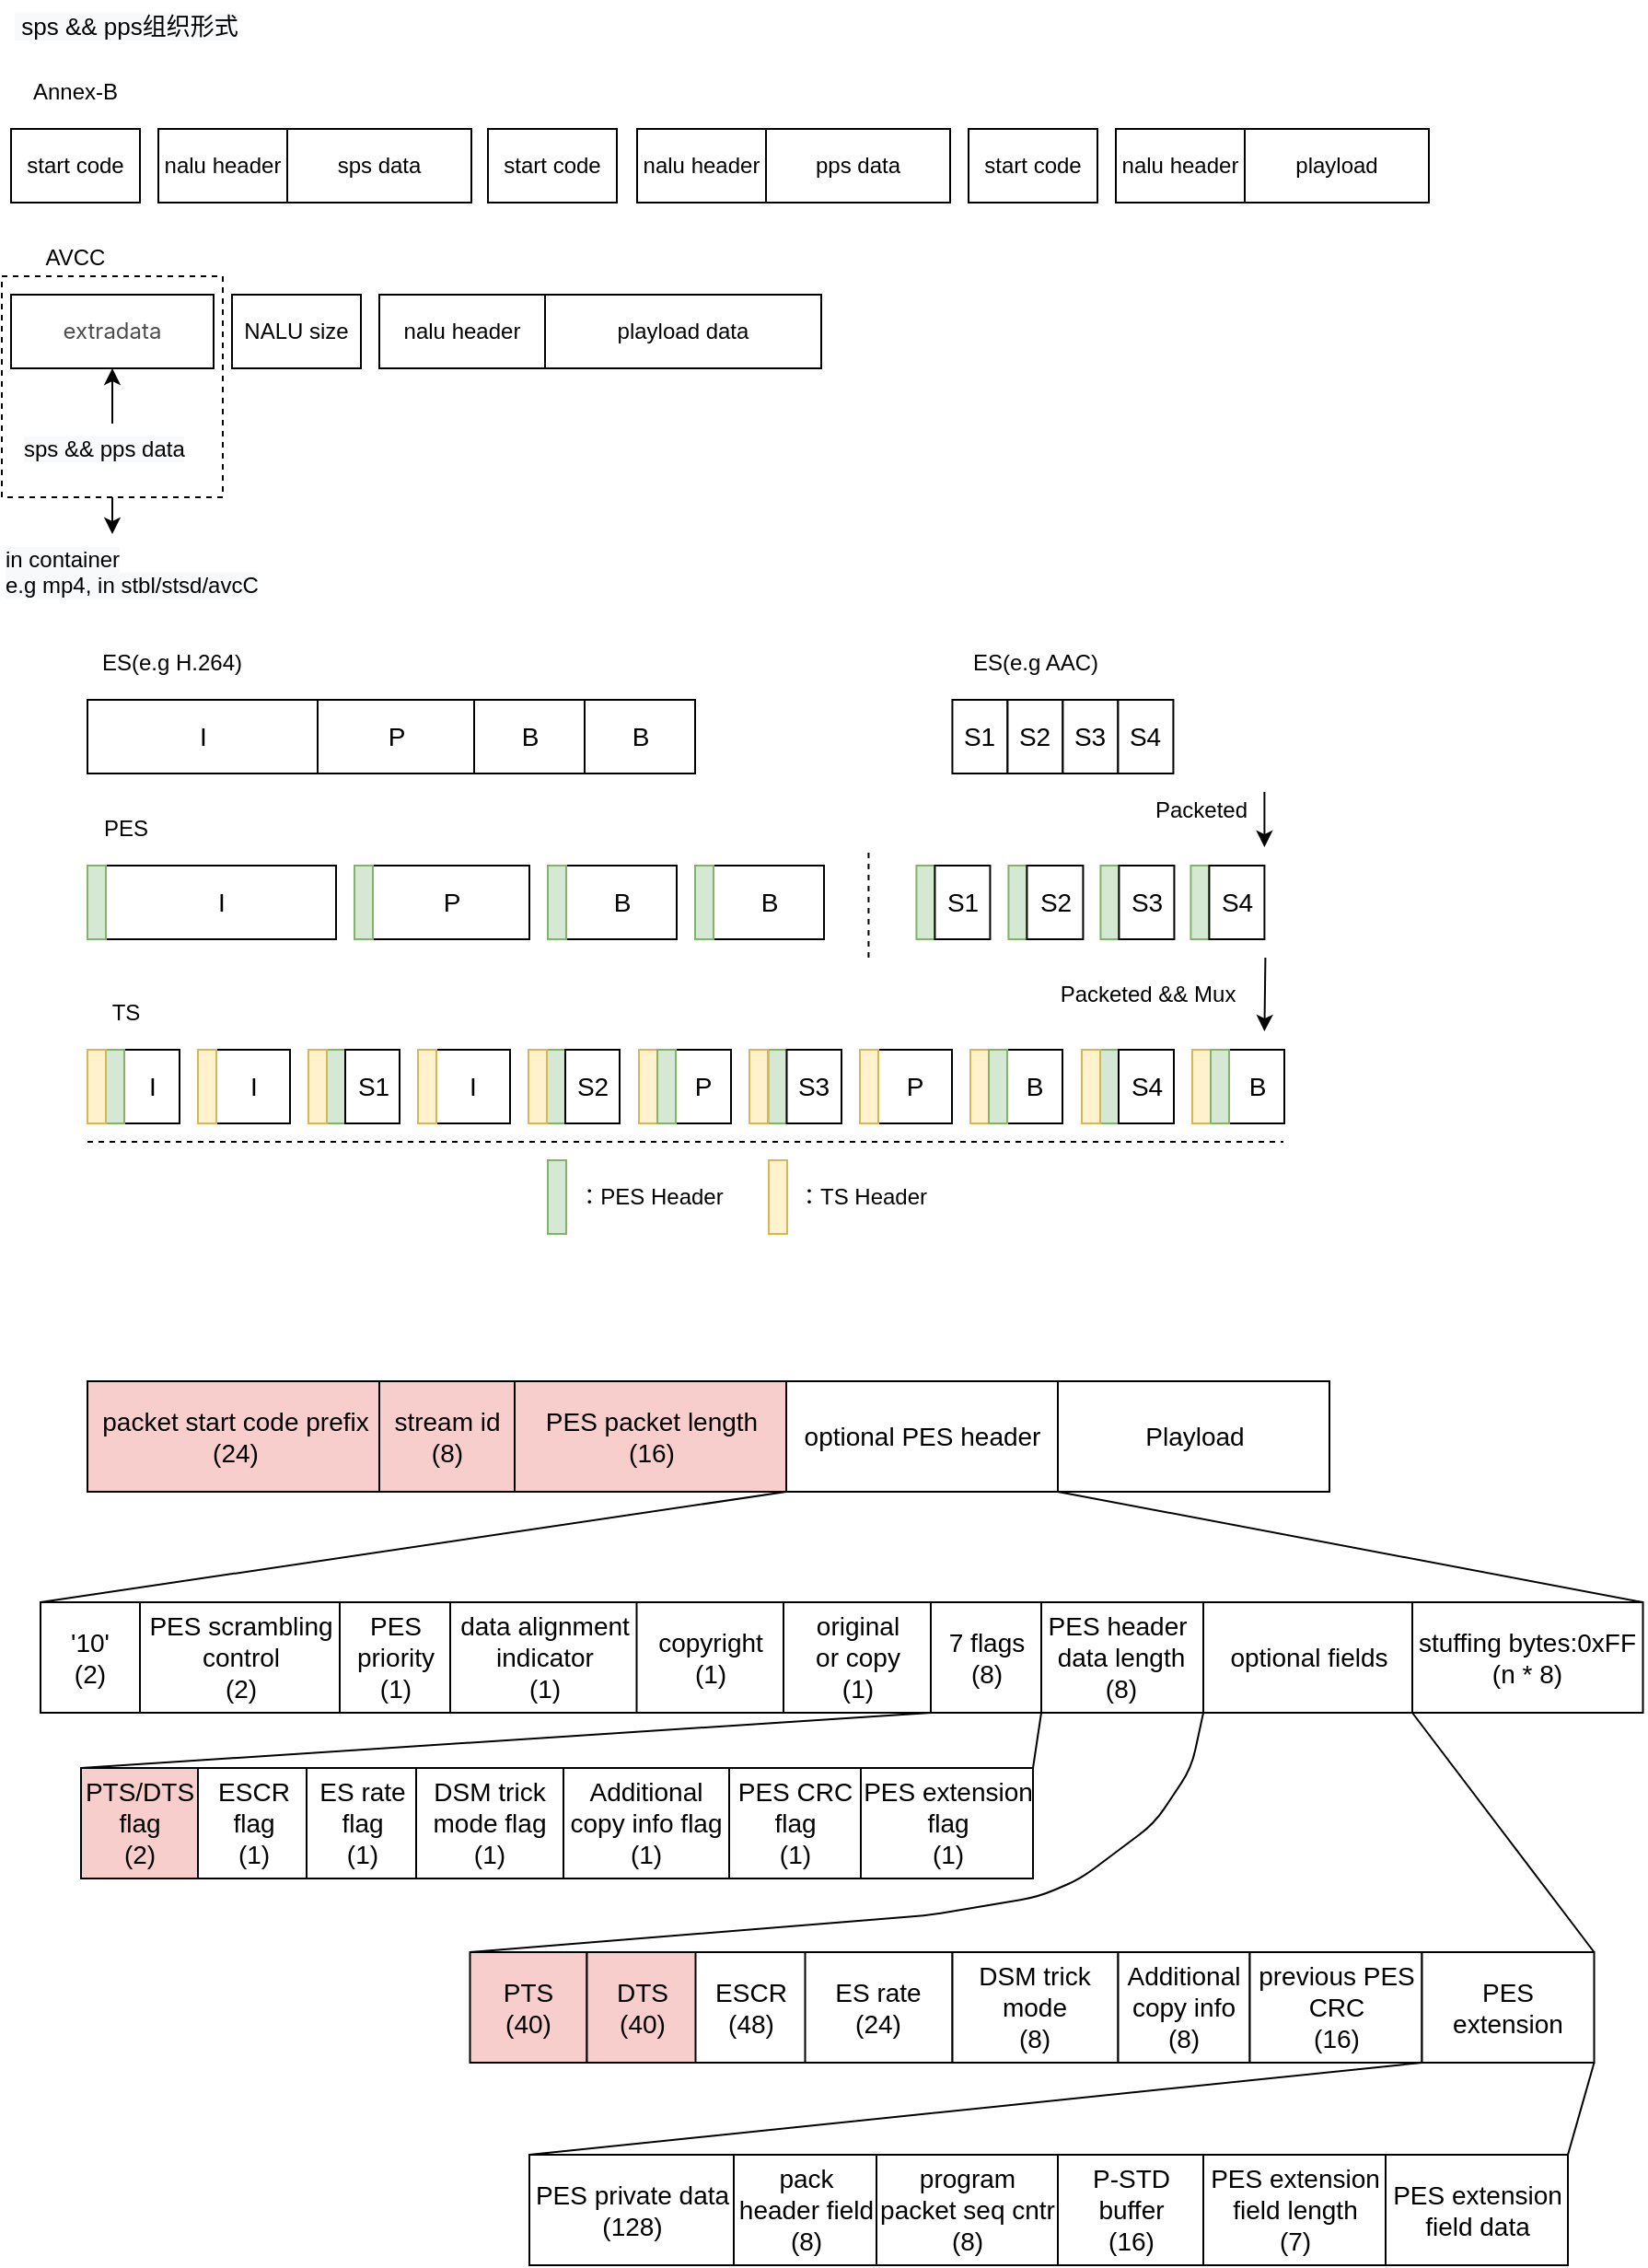 <mxfile version="13.5.9" type="github">
  <diagram id="H2OyWEgOupRw279F355V" name="Page-1">
    <mxGraphModel dx="1292" dy="697" grid="1" gridSize="10" guides="1" tooltips="1" connect="1" arrows="1" fold="1" page="1" pageScale="1" pageWidth="827" pageHeight="1169" math="0" shadow="0">
      <root>
        <mxCell id="0" />
        <mxCell id="1" parent="0" />
        <mxCell id="e2cg2YzqcunQsSNUU6SA-1" value="&lt;font style=&quot;font-size: 14px&quot;&gt;I&lt;/font&gt;" style="rounded=0;whiteSpace=wrap;html=1;" parent="1" vertex="1">
          <mxGeometry x="80.5" y="510" width="125" height="40" as="geometry" />
        </mxCell>
        <mxCell id="e2cg2YzqcunQsSNUU6SA-2" value="ES(e.g H.264)" style="text;html=1;align=center;verticalAlign=middle;resizable=0;points=[];autosize=1;" parent="1" vertex="1">
          <mxGeometry x="80.5" y="480" width="90" height="20" as="geometry" />
        </mxCell>
        <mxCell id="e2cg2YzqcunQsSNUU6SA-3" value="&lt;span style=&quot;font-size: 14px&quot;&gt;P&lt;/span&gt;" style="rounded=0;whiteSpace=wrap;html=1;" parent="1" vertex="1">
          <mxGeometry x="205.5" y="510" width="85" height="40" as="geometry" />
        </mxCell>
        <mxCell id="e2cg2YzqcunQsSNUU6SA-4" value="&lt;span style=&quot;font-size: 14px&quot;&gt;B&lt;/span&gt;" style="rounded=0;whiteSpace=wrap;html=1;" parent="1" vertex="1">
          <mxGeometry x="290.5" y="510" width="60" height="40" as="geometry" />
        </mxCell>
        <mxCell id="e2cg2YzqcunQsSNUU6SA-5" value="&lt;span style=&quot;font-size: 14px&quot;&gt;B&lt;/span&gt;" style="rounded=0;whiteSpace=wrap;html=1;" parent="1" vertex="1">
          <mxGeometry x="350.5" y="510" width="60" height="40" as="geometry" />
        </mxCell>
        <mxCell id="e2cg2YzqcunQsSNUU6SA-6" value="&lt;font style=&quot;font-size: 14px&quot;&gt;I&lt;/font&gt;" style="rounded=0;whiteSpace=wrap;html=1;" parent="1" vertex="1">
          <mxGeometry x="90.5" y="600" width="125" height="40" as="geometry" />
        </mxCell>
        <mxCell id="e2cg2YzqcunQsSNUU6SA-7" value="PES" style="text;html=1;align=center;verticalAlign=middle;resizable=0;points=[];autosize=1;" parent="1" vertex="1">
          <mxGeometry x="80.5" y="570" width="40" height="20" as="geometry" />
        </mxCell>
        <mxCell id="e2cg2YzqcunQsSNUU6SA-8" value="&lt;span style=&quot;font-size: 14px&quot;&gt;P&lt;/span&gt;" style="rounded=0;whiteSpace=wrap;html=1;" parent="1" vertex="1">
          <mxGeometry x="235.5" y="600" width="85" height="40" as="geometry" />
        </mxCell>
        <mxCell id="e2cg2YzqcunQsSNUU6SA-9" value="&lt;span style=&quot;font-size: 14px&quot;&gt;B&lt;/span&gt;" style="rounded=0;whiteSpace=wrap;html=1;" parent="1" vertex="1">
          <mxGeometry x="340.5" y="600" width="60" height="40" as="geometry" />
        </mxCell>
        <mxCell id="e2cg2YzqcunQsSNUU6SA-10" value="&lt;span style=&quot;font-size: 14px&quot;&gt;B&lt;/span&gt;" style="rounded=0;whiteSpace=wrap;html=1;" parent="1" vertex="1">
          <mxGeometry x="420.5" y="600" width="60" height="40" as="geometry" />
        </mxCell>
        <mxCell id="e2cg2YzqcunQsSNUU6SA-11" value="" style="rounded=0;whiteSpace=wrap;html=1;fillColor=#d5e8d4;strokeColor=#82b366;" parent="1" vertex="1">
          <mxGeometry x="80.5" y="600" width="10" height="40" as="geometry" />
        </mxCell>
        <mxCell id="e2cg2YzqcunQsSNUU6SA-12" value="" style="rounded=0;whiteSpace=wrap;html=1;fillColor=#d5e8d4;strokeColor=#82b366;" parent="1" vertex="1">
          <mxGeometry x="225.5" y="600" width="10" height="40" as="geometry" />
        </mxCell>
        <mxCell id="e2cg2YzqcunQsSNUU6SA-13" value="" style="rounded=0;whiteSpace=wrap;html=1;fillColor=#d5e8d4;strokeColor=#82b366;" parent="1" vertex="1">
          <mxGeometry x="330.5" y="600" width="10" height="40" as="geometry" />
        </mxCell>
        <mxCell id="e2cg2YzqcunQsSNUU6SA-14" value="" style="rounded=0;whiteSpace=wrap;html=1;fillColor=#d5e8d4;strokeColor=#82b366;" parent="1" vertex="1">
          <mxGeometry x="410.5" y="600" width="10" height="40" as="geometry" />
        </mxCell>
        <mxCell id="e2cg2YzqcunQsSNUU6SA-15" value="TS" style="text;html=1;align=center;verticalAlign=middle;resizable=0;points=[];autosize=1;" parent="1" vertex="1">
          <mxGeometry x="85.5" y="670" width="30" height="20" as="geometry" />
        </mxCell>
        <mxCell id="e2cg2YzqcunQsSNUU6SA-16" value="&lt;font style=&quot;font-size: 14px&quot;&gt;I&lt;/font&gt;" style="rounded=0;whiteSpace=wrap;html=1;" parent="1" vertex="1">
          <mxGeometry x="100.5" y="700" width="30" height="40" as="geometry" />
        </mxCell>
        <mxCell id="e2cg2YzqcunQsSNUU6SA-17" value="" style="rounded=0;whiteSpace=wrap;html=1;fillColor=#d5e8d4;strokeColor=#82b366;" parent="1" vertex="1">
          <mxGeometry x="90.5" y="700" width="10" height="40" as="geometry" />
        </mxCell>
        <mxCell id="e2cg2YzqcunQsSNUU6SA-18" value="&lt;font style=&quot;font-size: 14px&quot;&gt;I&lt;/font&gt;" style="rounded=0;whiteSpace=wrap;html=1;" parent="1" vertex="1">
          <mxGeometry x="150.5" y="700" width="40" height="40" as="geometry" />
        </mxCell>
        <mxCell id="e2cg2YzqcunQsSNUU6SA-19" value="&lt;font style=&quot;font-size: 14px&quot;&gt;I&lt;/font&gt;" style="rounded=0;whiteSpace=wrap;html=1;" parent="1" vertex="1">
          <mxGeometry x="270" y="700" width="40" height="40" as="geometry" />
        </mxCell>
        <mxCell id="e2cg2YzqcunQsSNUU6SA-20" value="" style="rounded=0;whiteSpace=wrap;html=1;fillColor=#fff2cc;strokeColor=#d6b656;" parent="1" vertex="1">
          <mxGeometry x="80.5" y="700" width="10" height="40" as="geometry" />
        </mxCell>
        <mxCell id="e2cg2YzqcunQsSNUU6SA-21" value="" style="rounded=0;whiteSpace=wrap;html=1;fillColor=#fff2cc;strokeColor=#d6b656;" parent="1" vertex="1">
          <mxGeometry x="140.5" y="700" width="10" height="40" as="geometry" />
        </mxCell>
        <mxCell id="e2cg2YzqcunQsSNUU6SA-22" value="" style="rounded=0;whiteSpace=wrap;html=1;fillColor=#fff2cc;strokeColor=#d6b656;" parent="1" vertex="1">
          <mxGeometry x="260" y="700" width="10" height="40" as="geometry" />
        </mxCell>
        <mxCell id="e2cg2YzqcunQsSNUU6SA-23" value="&lt;font style=&quot;font-size: 14px&quot;&gt;P&lt;/font&gt;" style="rounded=0;whiteSpace=wrap;html=1;" parent="1" vertex="1">
          <mxGeometry x="400" y="700" width="30" height="40" as="geometry" />
        </mxCell>
        <mxCell id="e2cg2YzqcunQsSNUU6SA-24" value="" style="rounded=0;whiteSpace=wrap;html=1;fillColor=#fff2cc;strokeColor=#d6b656;" parent="1" vertex="1">
          <mxGeometry x="380" y="700" width="10" height="40" as="geometry" />
        </mxCell>
        <mxCell id="e2cg2YzqcunQsSNUU6SA-25" value="&lt;font style=&quot;font-size: 14px&quot;&gt;P&lt;/font&gt;" style="rounded=0;whiteSpace=wrap;html=1;" parent="1" vertex="1">
          <mxGeometry x="510" y="700" width="40" height="40" as="geometry" />
        </mxCell>
        <mxCell id="e2cg2YzqcunQsSNUU6SA-26" value="" style="rounded=0;whiteSpace=wrap;html=1;fillColor=#fff2cc;strokeColor=#d6b656;" parent="1" vertex="1">
          <mxGeometry x="500" y="700" width="10" height="40" as="geometry" />
        </mxCell>
        <mxCell id="e2cg2YzqcunQsSNUU6SA-27" value="&lt;font style=&quot;font-size: 14px&quot;&gt;B&lt;/font&gt;" style="rounded=0;whiteSpace=wrap;html=1;" parent="1" vertex="1">
          <mxGeometry x="580" y="700" width="30" height="40" as="geometry" />
        </mxCell>
        <mxCell id="e2cg2YzqcunQsSNUU6SA-28" value="" style="rounded=0;whiteSpace=wrap;html=1;fillColor=#fff2cc;strokeColor=#d6b656;" parent="1" vertex="1">
          <mxGeometry x="560" y="700" width="10" height="40" as="geometry" />
        </mxCell>
        <mxCell id="e2cg2YzqcunQsSNUU6SA-29" value="&lt;font style=&quot;font-size: 14px&quot;&gt;B&lt;/font&gt;" style="rounded=0;whiteSpace=wrap;html=1;" parent="1" vertex="1">
          <mxGeometry x="700.5" y="700" width="30" height="40" as="geometry" />
        </mxCell>
        <mxCell id="e2cg2YzqcunQsSNUU6SA-30" value="" style="rounded=0;whiteSpace=wrap;html=1;fillColor=#fff2cc;strokeColor=#d6b656;" parent="1" vertex="1">
          <mxGeometry x="680.5" y="700" width="10" height="40" as="geometry" />
        </mxCell>
        <mxCell id="e2cg2YzqcunQsSNUU6SA-31" value="" style="rounded=0;whiteSpace=wrap;html=1;fillColor=#d5e8d4;strokeColor=#82b366;" parent="1" vertex="1">
          <mxGeometry x="390" y="700" width="10" height="40" as="geometry" />
        </mxCell>
        <mxCell id="e2cg2YzqcunQsSNUU6SA-32" value="" style="rounded=0;whiteSpace=wrap;html=1;fillColor=#d5e8d4;strokeColor=#82b366;" parent="1" vertex="1">
          <mxGeometry x="570" y="700" width="10" height="40" as="geometry" />
        </mxCell>
        <mxCell id="e2cg2YzqcunQsSNUU6SA-33" value="" style="rounded=0;whiteSpace=wrap;html=1;fillColor=#d5e8d4;strokeColor=#82b366;" parent="1" vertex="1">
          <mxGeometry x="690.5" y="700" width="10" height="40" as="geometry" />
        </mxCell>
        <mxCell id="e2cg2YzqcunQsSNUU6SA-34" style="edgeStyle=orthogonalEdgeStyle;rounded=0;orthogonalLoop=1;jettySize=auto;html=1;exitX=0.5;exitY=1;exitDx=0;exitDy=0;" parent="1" source="e2cg2YzqcunQsSNUU6SA-35" edge="1">
          <mxGeometry relative="1" as="geometry">
            <mxPoint x="94" y="420" as="targetPoint" />
          </mxGeometry>
        </mxCell>
        <mxCell id="e2cg2YzqcunQsSNUU6SA-35" value="" style="rounded=0;whiteSpace=wrap;html=1;dashed=1;" parent="1" vertex="1">
          <mxGeometry x="34" y="280" width="120" height="120" as="geometry" />
        </mxCell>
        <mxCell id="e2cg2YzqcunQsSNUU6SA-36" value="start code" style="whiteSpace=wrap;html=1;" parent="1" vertex="1">
          <mxGeometry x="39" y="200" width="70" height="40" as="geometry" />
        </mxCell>
        <mxCell id="e2cg2YzqcunQsSNUU6SA-37" value="nalu header" style="whiteSpace=wrap;html=1;" parent="1" vertex="1">
          <mxGeometry x="119" y="200" width="70" height="40" as="geometry" />
        </mxCell>
        <mxCell id="e2cg2YzqcunQsSNUU6SA-38" value="sps data" style="whiteSpace=wrap;html=1;" parent="1" vertex="1">
          <mxGeometry x="189" y="200" width="100" height="40" as="geometry" />
        </mxCell>
        <mxCell id="e2cg2YzqcunQsSNUU6SA-39" value="Annex-B" style="text;html=1;strokeColor=none;fillColor=none;align=center;verticalAlign=middle;whiteSpace=wrap;rounded=0;" parent="1" vertex="1">
          <mxGeometry x="39" y="170" width="70" height="20" as="geometry" />
        </mxCell>
        <mxCell id="e2cg2YzqcunQsSNUU6SA-40" value="&lt;span style=&quot;color: rgb(0 , 0 , 0) ; font-family: &amp;#34;helvetica&amp;#34; ; font-size: 13px ; font-style: normal ; font-weight: 400 ; letter-spacing: normal ; text-align: center ; text-indent: 0px ; text-transform: none ; word-spacing: 0px ; background-color: rgb(248 , 249 , 250) ; display: inline ; float: none&quot;&gt;&lt;span&gt;&amp;nbsp;&lt;/span&gt;sps &amp;amp;&amp;amp; pps组织形式&lt;/span&gt;" style="text;whiteSpace=wrap;html=1;" parent="1" vertex="1">
          <mxGeometry x="39" y="130" width="140" height="30" as="geometry" />
        </mxCell>
        <mxCell id="e2cg2YzqcunQsSNUU6SA-41" value="NALU size" style="whiteSpace=wrap;html=1;" parent="1" vertex="1">
          <mxGeometry x="159" y="290" width="70" height="40" as="geometry" />
        </mxCell>
        <mxCell id="e2cg2YzqcunQsSNUU6SA-42" value="&lt;span style=&quot;color: rgb(77 , 77 , 77) ; font-family: &amp;#34;microsoft yahei&amp;#34; , &amp;#34;sf pro display&amp;#34; , &amp;#34;roboto&amp;#34; , &amp;#34;noto&amp;#34; , &amp;#34;arial&amp;#34; , &amp;#34;pingfang sc&amp;#34; , sans-serif ; background-color: rgb(255 , 255 , 255)&quot;&gt;&lt;font style=&quot;font-size: 12px&quot;&gt;extradata&lt;/font&gt;&lt;/span&gt;" style="whiteSpace=wrap;html=1;" parent="1" vertex="1">
          <mxGeometry x="39" y="290" width="110" height="40" as="geometry" />
        </mxCell>
        <mxCell id="e2cg2YzqcunQsSNUU6SA-43" value="playload data" style="whiteSpace=wrap;html=1;" parent="1" vertex="1">
          <mxGeometry x="329" y="290" width="150" height="40" as="geometry" />
        </mxCell>
        <mxCell id="e2cg2YzqcunQsSNUU6SA-44" value="AVCC" style="text;html=1;strokeColor=none;fillColor=none;align=center;verticalAlign=middle;whiteSpace=wrap;rounded=0;" parent="1" vertex="1">
          <mxGeometry x="39" y="260" width="70" height="20" as="geometry" />
        </mxCell>
        <mxCell id="e2cg2YzqcunQsSNUU6SA-45" value="nalu header" style="whiteSpace=wrap;html=1;" parent="1" vertex="1">
          <mxGeometry x="239" y="290" width="90" height="40" as="geometry" />
        </mxCell>
        <mxCell id="e2cg2YzqcunQsSNUU6SA-46" value="" style="edgeStyle=orthogonalEdgeStyle;rounded=0;orthogonalLoop=1;jettySize=auto;html=1;entryX=0.5;entryY=1;entryDx=0;entryDy=0;" parent="1" source="e2cg2YzqcunQsSNUU6SA-47" target="e2cg2YzqcunQsSNUU6SA-42" edge="1">
          <mxGeometry relative="1" as="geometry">
            <mxPoint x="169" y="370" as="targetPoint" />
          </mxGeometry>
        </mxCell>
        <mxCell id="e2cg2YzqcunQsSNUU6SA-47" value="&lt;span style=&quot;color: rgb(0 , 0 , 0) ; font-family: &amp;#34;helvetica&amp;#34; ; font-size: 12px ; font-style: normal ; font-weight: 400 ; letter-spacing: normal ; text-align: center ; text-indent: 0px ; text-transform: none ; word-spacing: 0px ; background-color: rgb(248 , 249 , 250) ; display: inline ; float: none&quot;&gt;sps &amp;amp;&amp;amp; pps data&lt;/span&gt;" style="text;whiteSpace=wrap;html=1;" parent="1" vertex="1">
          <mxGeometry x="44" y="360" width="100" height="30" as="geometry" />
        </mxCell>
        <mxCell id="e2cg2YzqcunQsSNUU6SA-48" value="start code" style="whiteSpace=wrap;html=1;" parent="1" vertex="1">
          <mxGeometry x="559" y="200" width="70" height="40" as="geometry" />
        </mxCell>
        <mxCell id="e2cg2YzqcunQsSNUU6SA-49" value="&lt;span style=&quot;color: rgb(0 , 0 , 0) ; font-family: &amp;#34;helvetica&amp;#34; ; font-size: 12px ; font-style: normal ; font-weight: 400 ; letter-spacing: normal ; text-align: center ; text-indent: 0px ; text-transform: none ; word-spacing: 0px ; background-color: rgb(248 , 249 , 250) ; display: inline ; float: none&quot;&gt;in container&lt;br&gt;e.g mp4, in stbl/stsd/avcC&lt;br&gt;&lt;/span&gt;" style="text;whiteSpace=wrap;html=1;" parent="1" vertex="1">
          <mxGeometry x="34" y="420" width="140" height="40" as="geometry" />
        </mxCell>
        <mxCell id="e2cg2YzqcunQsSNUU6SA-50" value="start code" style="whiteSpace=wrap;html=1;" parent="1" vertex="1">
          <mxGeometry x="298" y="200" width="70" height="40" as="geometry" />
        </mxCell>
        <mxCell id="e2cg2YzqcunQsSNUU6SA-51" value="nalu header" style="whiteSpace=wrap;html=1;" parent="1" vertex="1">
          <mxGeometry x="379" y="200" width="70" height="40" as="geometry" />
        </mxCell>
        <mxCell id="e2cg2YzqcunQsSNUU6SA-52" value="pps data" style="whiteSpace=wrap;html=1;" parent="1" vertex="1">
          <mxGeometry x="449" y="200" width="100" height="40" as="geometry" />
        </mxCell>
        <mxCell id="e2cg2YzqcunQsSNUU6SA-53" value="nalu header" style="whiteSpace=wrap;html=1;" parent="1" vertex="1">
          <mxGeometry x="639" y="200" width="70" height="40" as="geometry" />
        </mxCell>
        <mxCell id="e2cg2YzqcunQsSNUU6SA-54" value="playload" style="whiteSpace=wrap;html=1;" parent="1" vertex="1">
          <mxGeometry x="709" y="200" width="100" height="40" as="geometry" />
        </mxCell>
        <mxCell id="e2cg2YzqcunQsSNUU6SA-55" value="" style="rounded=0;whiteSpace=wrap;html=1;fillColor=#d5e8d4;strokeColor=#82b366;" parent="1" vertex="1">
          <mxGeometry x="330.5" y="760" width="10" height="40" as="geometry" />
        </mxCell>
        <mxCell id="e2cg2YzqcunQsSNUU6SA-56" value="" style="endArrow=none;dashed=1;html=1;" parent="1" edge="1">
          <mxGeometry width="50" height="50" relative="1" as="geometry">
            <mxPoint x="80.5" y="750" as="sourcePoint" />
            <mxPoint x="730" y="750" as="targetPoint" />
          </mxGeometry>
        </mxCell>
        <mxCell id="e2cg2YzqcunQsSNUU6SA-57" value="：PES Header" style="text;html=1;align=center;verticalAlign=middle;resizable=0;points=[];autosize=1;" parent="1" vertex="1">
          <mxGeometry x="340.5" y="770" width="90" height="20" as="geometry" />
        </mxCell>
        <mxCell id="e2cg2YzqcunQsSNUU6SA-58" value="" style="rounded=0;whiteSpace=wrap;html=1;fillColor=#fff2cc;strokeColor=#d6b656;" parent="1" vertex="1">
          <mxGeometry x="450.5" y="760" width="10" height="40" as="geometry" />
        </mxCell>
        <mxCell id="e2cg2YzqcunQsSNUU6SA-59" value="：TS Header" style="text;html=1;align=center;verticalAlign=middle;resizable=0;points=[];autosize=1;" parent="1" vertex="1">
          <mxGeometry x="455.5" y="770" width="90" height="20" as="geometry" />
        </mxCell>
        <mxCell id="CJn2OmB8v8oCrsXGUj4G-1" value="ES(e.g AAC)" style="text;html=1;align=center;verticalAlign=middle;resizable=0;points=[];autosize=1;" parent="1" vertex="1">
          <mxGeometry x="555.21" y="480" width="80" height="20" as="geometry" />
        </mxCell>
        <mxCell id="CJn2OmB8v8oCrsXGUj4G-4" value="&lt;span style=&quot;font-size: 14px&quot;&gt;S1&lt;/span&gt;" style="rounded=0;whiteSpace=wrap;html=1;" parent="1" vertex="1">
          <mxGeometry x="550.21" y="510" width="30" height="40" as="geometry" />
        </mxCell>
        <mxCell id="CJn2OmB8v8oCrsXGUj4G-5" value="&lt;span style=&quot;font-size: 14px&quot;&gt;S2&lt;/span&gt;" style="rounded=0;whiteSpace=wrap;html=1;" parent="1" vertex="1">
          <mxGeometry x="580.21" y="510" width="30" height="40" as="geometry" />
        </mxCell>
        <mxCell id="CJn2OmB8v8oCrsXGUj4G-6" value="&lt;span style=&quot;font-size: 14px&quot;&gt;S3&lt;/span&gt;" style="rounded=0;whiteSpace=wrap;html=1;" parent="1" vertex="1">
          <mxGeometry x="610.21" y="510" width="30" height="40" as="geometry" />
        </mxCell>
        <mxCell id="CJn2OmB8v8oCrsXGUj4G-8" value="" style="rounded=0;whiteSpace=wrap;html=1;fillColor=#d5e8d4;strokeColor=#82b366;" parent="1" vertex="1">
          <mxGeometry x="210.5" y="700" width="10" height="40" as="geometry" />
        </mxCell>
        <mxCell id="CJn2OmB8v8oCrsXGUj4G-9" value="&lt;span style=&quot;font-size: 14px&quot;&gt;S1&lt;/span&gt;" style="rounded=0;whiteSpace=wrap;html=1;" parent="1" vertex="1">
          <mxGeometry x="220.5" y="700" width="29.5" height="40" as="geometry" />
        </mxCell>
        <mxCell id="CJn2OmB8v8oCrsXGUj4G-10" value="" style="rounded=0;whiteSpace=wrap;html=1;fillColor=#d5e8d4;strokeColor=#82b366;" parent="1" vertex="1">
          <mxGeometry x="580.71" y="600" width="10" height="40" as="geometry" />
        </mxCell>
        <mxCell id="CJn2OmB8v8oCrsXGUj4G-11" value="&lt;span style=&quot;font-size: 14px&quot;&gt;S2&lt;/span&gt;" style="rounded=0;whiteSpace=wrap;html=1;" parent="1" vertex="1">
          <mxGeometry x="590.71" y="600" width="30.5" height="40" as="geometry" />
        </mxCell>
        <mxCell id="CJn2OmB8v8oCrsXGUj4G-12" value="" style="rounded=0;whiteSpace=wrap;html=1;fillColor=#d5e8d4;strokeColor=#82b366;" parent="1" vertex="1">
          <mxGeometry x="630.71" y="600" width="10" height="40" as="geometry" />
        </mxCell>
        <mxCell id="CJn2OmB8v8oCrsXGUj4G-13" value="&lt;span style=&quot;font-size: 14px&quot;&gt;S3&lt;/span&gt;" style="rounded=0;whiteSpace=wrap;html=1;" parent="1" vertex="1">
          <mxGeometry x="640.71" y="600" width="30" height="40" as="geometry" />
        </mxCell>
        <mxCell id="CJn2OmB8v8oCrsXGUj4G-15" value="&lt;span style=&quot;font-size: 14px&quot;&gt;S4&lt;/span&gt;" style="rounded=0;whiteSpace=wrap;html=1;" parent="1" vertex="1">
          <mxGeometry x="640.21" y="510" width="30" height="40" as="geometry" />
        </mxCell>
        <mxCell id="CJn2OmB8v8oCrsXGUj4G-16" value="" style="rounded=0;whiteSpace=wrap;html=1;fillColor=#d5e8d4;strokeColor=#82b366;" parent="1" vertex="1">
          <mxGeometry x="679.71" y="600" width="10" height="40" as="geometry" />
        </mxCell>
        <mxCell id="CJn2OmB8v8oCrsXGUj4G-17" value="&lt;span style=&quot;font-size: 14px&quot;&gt;S4&lt;/span&gt;" style="rounded=0;whiteSpace=wrap;html=1;" parent="1" vertex="1">
          <mxGeometry x="689.71" y="600" width="30" height="40" as="geometry" />
        </mxCell>
        <mxCell id="CJn2OmB8v8oCrsXGUj4G-18" value="" style="rounded=0;whiteSpace=wrap;html=1;fillColor=#d5e8d4;strokeColor=#82b366;" parent="1" vertex="1">
          <mxGeometry x="530.71" y="600" width="10" height="40" as="geometry" />
        </mxCell>
        <mxCell id="CJn2OmB8v8oCrsXGUj4G-19" value="&lt;span style=&quot;font-size: 14px&quot;&gt;S1&lt;/span&gt;" style="rounded=0;whiteSpace=wrap;html=1;" parent="1" vertex="1">
          <mxGeometry x="540.71" y="600" width="30" height="40" as="geometry" />
        </mxCell>
        <mxCell id="CJn2OmB8v8oCrsXGUj4G-20" value="" style="rounded=0;whiteSpace=wrap;html=1;fillColor=#d5e8d4;strokeColor=#82b366;" parent="1" vertex="1">
          <mxGeometry x="330" y="700" width="10" height="40" as="geometry" />
        </mxCell>
        <mxCell id="CJn2OmB8v8oCrsXGUj4G-21" value="&lt;span style=&quot;font-size: 14px&quot;&gt;S2&lt;/span&gt;" style="rounded=0;whiteSpace=wrap;html=1;" parent="1" vertex="1">
          <mxGeometry x="340" y="700" width="29.5" height="40" as="geometry" />
        </mxCell>
        <mxCell id="CJn2OmB8v8oCrsXGUj4G-22" value="" style="rounded=0;whiteSpace=wrap;html=1;fillColor=#d5e8d4;strokeColor=#82b366;" parent="1" vertex="1">
          <mxGeometry x="450.25" y="700" width="10" height="40" as="geometry" />
        </mxCell>
        <mxCell id="CJn2OmB8v8oCrsXGUj4G-23" value="&lt;span style=&quot;font-size: 14px&quot;&gt;S3&lt;/span&gt;" style="rounded=0;whiteSpace=wrap;html=1;" parent="1" vertex="1">
          <mxGeometry x="460.25" y="700" width="29.75" height="40" as="geometry" />
        </mxCell>
        <mxCell id="CJn2OmB8v8oCrsXGUj4G-24" value="" style="rounded=0;whiteSpace=wrap;html=1;fillColor=#d5e8d4;strokeColor=#82b366;" parent="1" vertex="1">
          <mxGeometry x="630.5" y="700" width="10" height="40" as="geometry" />
        </mxCell>
        <mxCell id="CJn2OmB8v8oCrsXGUj4G-25" value="&lt;span style=&quot;font-size: 14px&quot;&gt;S4&lt;/span&gt;" style="rounded=0;whiteSpace=wrap;html=1;" parent="1" vertex="1">
          <mxGeometry x="640.5" y="700" width="30" height="40" as="geometry" />
        </mxCell>
        <mxCell id="CJn2OmB8v8oCrsXGUj4G-26" value="" style="endArrow=none;dashed=1;html=1;" parent="1" edge="1">
          <mxGeometry width="50" height="50" relative="1" as="geometry">
            <mxPoint x="504.71" y="650" as="sourcePoint" />
            <mxPoint x="504.71" y="590" as="targetPoint" />
          </mxGeometry>
        </mxCell>
        <mxCell id="CJn2OmB8v8oCrsXGUj4G-28" value="" style="endArrow=classic;html=1;" parent="1" edge="1">
          <mxGeometry width="50" height="50" relative="1" as="geometry">
            <mxPoint x="719.71" y="560" as="sourcePoint" />
            <mxPoint x="719.71" y="590" as="targetPoint" />
          </mxGeometry>
        </mxCell>
        <mxCell id="CJn2OmB8v8oCrsXGUj4G-29" value="Packeted" style="text;html=1;align=center;verticalAlign=middle;resizable=0;points=[];autosize=1;" parent="1" vertex="1">
          <mxGeometry x="649.71" y="560" width="70" height="20" as="geometry" />
        </mxCell>
        <mxCell id="CJn2OmB8v8oCrsXGUj4G-30" value="" style="endArrow=classic;html=1;" parent="1" edge="1">
          <mxGeometry width="50" height="50" relative="1" as="geometry">
            <mxPoint x="720.21" y="650" as="sourcePoint" />
            <mxPoint x="719.71" y="690" as="targetPoint" />
          </mxGeometry>
        </mxCell>
        <mxCell id="CJn2OmB8v8oCrsXGUj4G-31" value="Packeted &amp;amp;&amp;amp; Mux" style="text;html=1;align=center;verticalAlign=middle;resizable=0;points=[];autosize=1;" parent="1" vertex="1">
          <mxGeometry x="600.71" y="660" width="110" height="20" as="geometry" />
        </mxCell>
        <mxCell id="CJn2OmB8v8oCrsXGUj4G-32" value="&lt;font style=&quot;font-size: 14px&quot;&gt;packet start code prefix&lt;br&gt;(24)&lt;br&gt;&lt;/font&gt;" style="rounded=0;whiteSpace=wrap;html=1;fillColor=#f8cecc;" parent="1" vertex="1">
          <mxGeometry x="80.5" y="880" width="159.5" height="60" as="geometry" />
        </mxCell>
        <mxCell id="CJn2OmB8v8oCrsXGUj4G-33" value="&lt;font style=&quot;font-size: 14px&quot;&gt;stream id&lt;br&gt;(8)&lt;br&gt;&lt;/font&gt;" style="rounded=0;whiteSpace=wrap;html=1;fillColor=#f8cecc;" parent="1" vertex="1">
          <mxGeometry x="239" y="880" width="73.5" height="60" as="geometry" />
        </mxCell>
        <mxCell id="CJn2OmB8v8oCrsXGUj4G-34" value="&lt;font style=&quot;font-size: 14px&quot;&gt;PES packet length&lt;br&gt;(16)&lt;br&gt;&lt;/font&gt;" style="rounded=0;whiteSpace=wrap;html=1;fillColor=#f8cecc;" parent="1" vertex="1">
          <mxGeometry x="312.5" y="880" width="147.5" height="60" as="geometry" />
        </mxCell>
        <mxCell id="CJn2OmB8v8oCrsXGUj4G-35" value="&lt;font style=&quot;font-size: 14px&quot;&gt;optional PES header&lt;br&gt;&lt;/font&gt;" style="rounded=0;whiteSpace=wrap;html=1;" parent="1" vertex="1">
          <mxGeometry x="460" y="880" width="147.5" height="60" as="geometry" />
        </mxCell>
        <mxCell id="CJn2OmB8v8oCrsXGUj4G-36" value="&lt;font style=&quot;font-size: 14px&quot;&gt;Playload&lt;br&gt;&lt;/font&gt;" style="rounded=0;whiteSpace=wrap;html=1;" parent="1" vertex="1">
          <mxGeometry x="607.5" y="880" width="147.5" height="60" as="geometry" />
        </mxCell>
        <mxCell id="CJn2OmB8v8oCrsXGUj4G-37" value="" style="endArrow=none;html=1;entryX=0;entryY=1;entryDx=0;entryDy=0;exitX=0;exitY=0;exitDx=0;exitDy=0;" parent="1" source="CJn2OmB8v8oCrsXGUj4G-39" target="CJn2OmB8v8oCrsXGUj4G-35" edge="1">
          <mxGeometry width="50" height="50" relative="1" as="geometry">
            <mxPoint x="80" y="1000" as="sourcePoint" />
            <mxPoint x="470" y="970" as="targetPoint" />
          </mxGeometry>
        </mxCell>
        <mxCell id="CJn2OmB8v8oCrsXGUj4G-38" value="" style="endArrow=none;html=1;entryX=1;entryY=1;entryDx=0;entryDy=0;exitX=1;exitY=0;exitDx=0;exitDy=0;" parent="1" source="CJn2OmB8v8oCrsXGUj4G-45" target="CJn2OmB8v8oCrsXGUj4G-35" edge="1">
          <mxGeometry width="50" height="50" relative="1" as="geometry">
            <mxPoint x="800" y="1000" as="sourcePoint" />
            <mxPoint x="470" y="950" as="targetPoint" />
          </mxGeometry>
        </mxCell>
        <mxCell id="CJn2OmB8v8oCrsXGUj4G-39" value="&lt;font style=&quot;font-size: 14px&quot;&gt;&#39;10&#39;&lt;br&gt;(2)&lt;br&gt;&lt;/font&gt;" style="rounded=0;whiteSpace=wrap;html=1;" parent="1" vertex="1">
          <mxGeometry x="55" y="1000" width="54" height="60" as="geometry" />
        </mxCell>
        <mxCell id="CJn2OmB8v8oCrsXGUj4G-40" value="&lt;font style=&quot;font-size: 14px&quot;&gt;PES scrambling control&lt;br&gt;(2)&lt;br&gt;&lt;/font&gt;" style="rounded=0;whiteSpace=wrap;html=1;" parent="1" vertex="1">
          <mxGeometry x="109" y="1000" width="110" height="60" as="geometry" />
        </mxCell>
        <mxCell id="CJn2OmB8v8oCrsXGUj4G-41" value="&lt;font style=&quot;font-size: 14px&quot;&gt;PES&lt;br&gt;priority&lt;br&gt;(1)&lt;br&gt;&lt;/font&gt;" style="rounded=0;whiteSpace=wrap;html=1;" parent="1" vertex="1">
          <mxGeometry x="217.5" y="1000" width="60" height="60" as="geometry" />
        </mxCell>
        <mxCell id="CJn2OmB8v8oCrsXGUj4G-42" value="&lt;font style=&quot;font-size: 14px&quot;&gt;data alignment indicator&lt;br&gt;(1)&lt;br&gt;&lt;/font&gt;" style="rounded=0;whiteSpace=wrap;html=1;" parent="1" vertex="1">
          <mxGeometry x="277.5" y="1000" width="101.5" height="60" as="geometry" />
        </mxCell>
        <mxCell id="CJn2OmB8v8oCrsXGUj4G-43" value="&lt;font style=&quot;font-size: 14px&quot;&gt;copyright&lt;br&gt;(1)&lt;br&gt;&lt;/font&gt;" style="rounded=0;whiteSpace=wrap;html=1;" parent="1" vertex="1">
          <mxGeometry x="378.75" y="1000" width="80" height="60" as="geometry" />
        </mxCell>
        <mxCell id="CJn2OmB8v8oCrsXGUj4G-44" value="&lt;font style=&quot;font-size: 14px&quot;&gt;PES header&amp;nbsp;&lt;br&gt;data length&lt;br&gt;(8)&lt;br&gt;&lt;/font&gt;" style="rounded=0;whiteSpace=wrap;html=1;" parent="1" vertex="1">
          <mxGeometry x="597" y="1000" width="89.5" height="60" as="geometry" />
        </mxCell>
        <mxCell id="CJn2OmB8v8oCrsXGUj4G-45" value="&lt;font style=&quot;font-size: 14px&quot;&gt;stuffing bytes:0xFF&lt;br&gt;(n * 8)&lt;br&gt;&lt;/font&gt;" style="rounded=0;whiteSpace=wrap;html=1;" parent="1" vertex="1">
          <mxGeometry x="800" y="1000" width="125.25" height="60" as="geometry" />
        </mxCell>
        <mxCell id="CJn2OmB8v8oCrsXGUj4G-49" value="&lt;font style=&quot;font-size: 14px&quot;&gt;original&lt;br&gt;or copy&lt;br&gt;(1)&lt;br&gt;&lt;/font&gt;" style="rounded=0;whiteSpace=wrap;html=1;" parent="1" vertex="1">
          <mxGeometry x="458.5" y="1000" width="80" height="60" as="geometry" />
        </mxCell>
        <mxCell id="CJn2OmB8v8oCrsXGUj4G-50" value="&lt;font style=&quot;font-size: 14px&quot;&gt;7 flags&lt;br&gt;(8)&lt;br&gt;&lt;/font&gt;" style="rounded=0;whiteSpace=wrap;html=1;" parent="1" vertex="1">
          <mxGeometry x="538.5" y="1000" width="60" height="60" as="geometry" />
        </mxCell>
        <mxCell id="CJn2OmB8v8oCrsXGUj4G-51" value="&lt;font style=&quot;font-size: 14px&quot;&gt;optional fields&lt;br&gt;&lt;/font&gt;" style="rounded=0;whiteSpace=wrap;html=1;" parent="1" vertex="1">
          <mxGeometry x="686.5" y="1000" width="113.5" height="60" as="geometry" />
        </mxCell>
        <mxCell id="3kf2Afbp1p9vFh77QkCn-1" value="" style="endArrow=none;html=1;entryX=0;entryY=1;entryDx=0;entryDy=0;exitX=0;exitY=0;exitDx=0;exitDy=0;" parent="1" source="3kf2Afbp1p9vFh77QkCn-2" target="CJn2OmB8v8oCrsXGUj4G-50" edge="1">
          <mxGeometry width="50" height="50" relative="1" as="geometry">
            <mxPoint x="80" y="1100" as="sourcePoint" />
            <mxPoint x="470" y="950" as="targetPoint" />
          </mxGeometry>
        </mxCell>
        <mxCell id="3kf2Afbp1p9vFh77QkCn-2" value="&lt;font style=&quot;font-size: 14px&quot;&gt;PTS/DTS&lt;br&gt;flag&lt;br&gt;(2)&lt;br&gt;&lt;/font&gt;" style="rounded=0;whiteSpace=wrap;html=1;fillColor=#f8cecc;" parent="1" vertex="1">
          <mxGeometry x="77" y="1090" width="63.5" height="60" as="geometry" />
        </mxCell>
        <mxCell id="3kf2Afbp1p9vFh77QkCn-3" value="&lt;font style=&quot;font-size: 14px&quot;&gt;ESCR&lt;br&gt;flag&lt;br&gt;(1)&lt;br&gt;&lt;/font&gt;" style="rounded=0;whiteSpace=wrap;html=1;" parent="1" vertex="1">
          <mxGeometry x="140.5" y="1090" width="60" height="60" as="geometry" />
        </mxCell>
        <mxCell id="3kf2Afbp1p9vFh77QkCn-4" value="&lt;font style=&quot;font-size: 14px&quot;&gt;ES rate&lt;br&gt;flag&lt;br&gt;(1)&lt;br&gt;&lt;/font&gt;" style="rounded=0;whiteSpace=wrap;html=1;" parent="1" vertex="1">
          <mxGeometry x="199.5" y="1090" width="60" height="60" as="geometry" />
        </mxCell>
        <mxCell id="3kf2Afbp1p9vFh77QkCn-5" value="&lt;font style=&quot;font-size: 14px&quot;&gt;DSM trick&lt;br&gt;mode flag&lt;br&gt;(1)&lt;br&gt;&lt;/font&gt;" style="rounded=0;whiteSpace=wrap;html=1;" parent="1" vertex="1">
          <mxGeometry x="259" y="1090" width="80" height="60" as="geometry" />
        </mxCell>
        <mxCell id="3kf2Afbp1p9vFh77QkCn-6" value="&lt;font style=&quot;font-size: 14px&quot;&gt;Additional &lt;br&gt;copy info flag&lt;br&gt;(1)&lt;br&gt;&lt;/font&gt;" style="rounded=0;whiteSpace=wrap;html=1;" parent="1" vertex="1">
          <mxGeometry x="339" y="1090" width="90" height="60" as="geometry" />
        </mxCell>
        <mxCell id="3kf2Afbp1p9vFh77QkCn-7" value="&lt;font style=&quot;font-size: 14px&quot;&gt;PES CRC&lt;br&gt;flag&lt;br&gt;(1)&lt;br&gt;&lt;/font&gt;" style="rounded=0;whiteSpace=wrap;html=1;" parent="1" vertex="1">
          <mxGeometry x="429" y="1090" width="71.5" height="60" as="geometry" />
        </mxCell>
        <mxCell id="3kf2Afbp1p9vFh77QkCn-8" value="&lt;font style=&quot;font-size: 14px&quot;&gt;PES extension flag&lt;br&gt;(1)&lt;br&gt;&lt;/font&gt;" style="rounded=0;whiteSpace=wrap;html=1;" parent="1" vertex="1">
          <mxGeometry x="500.5" y="1090" width="93.5" height="60" as="geometry" />
        </mxCell>
        <mxCell id="3kf2Afbp1p9vFh77QkCn-9" value="" style="endArrow=none;html=1;entryX=1;entryY=1;entryDx=0;entryDy=0;exitX=1;exitY=0;exitDx=0;exitDy=0;" parent="1" source="3kf2Afbp1p9vFh77QkCn-8" target="CJn2OmB8v8oCrsXGUj4G-50" edge="1">
          <mxGeometry width="50" height="50" relative="1" as="geometry">
            <mxPoint x="86.5" y="1110" as="sourcePoint" />
            <mxPoint x="530" y="1070" as="targetPoint" />
          </mxGeometry>
        </mxCell>
        <mxCell id="3kf2Afbp1p9vFh77QkCn-11" value="" style="endArrow=none;html=1;entryX=0;entryY=1;entryDx=0;entryDy=0;exitX=0;exitY=0;exitDx=0;exitDy=0;" parent="1" source="3kf2Afbp1p9vFh77QkCn-13" target="CJn2OmB8v8oCrsXGUj4G-51" edge="1">
          <mxGeometry width="50" height="50" relative="1" as="geometry">
            <mxPoint x="460" y="1180" as="sourcePoint" />
            <mxPoint x="610.0" y="1070" as="targetPoint" />
            <Array as="points">
              <mxPoint x="537" y="1170" />
              <mxPoint x="597" y="1160" />
              <mxPoint x="620" y="1150" />
              <mxPoint x="660" y="1120" />
              <mxPoint x="680" y="1090" />
            </Array>
          </mxGeometry>
        </mxCell>
        <mxCell id="3kf2Afbp1p9vFh77QkCn-12" value="" style="endArrow=none;html=1;entryX=1;entryY=1;entryDx=0;entryDy=0;exitX=1;exitY=0;exitDx=0;exitDy=0;" parent="1" source="3kf2Afbp1p9vFh77QkCn-20" target="CJn2OmB8v8oCrsXGUj4G-51" edge="1">
          <mxGeometry width="50" height="50" relative="1" as="geometry">
            <mxPoint x="1100" y="1180" as="sourcePoint" />
            <mxPoint x="700.0" y="1070" as="targetPoint" />
          </mxGeometry>
        </mxCell>
        <mxCell id="3kf2Afbp1p9vFh77QkCn-13" value="&lt;font style=&quot;font-size: 14px&quot;&gt;PTS&lt;br&gt;(40)&lt;br&gt;&lt;/font&gt;" style="rounded=0;whiteSpace=wrap;html=1;fillColor=#f8cecc;" parent="1" vertex="1">
          <mxGeometry x="288.25" y="1190" width="63.5" height="60" as="geometry" />
        </mxCell>
        <mxCell id="3kf2Afbp1p9vFh77QkCn-14" value="&lt;font style=&quot;font-size: 14px&quot;&gt;DTS&lt;br&gt;(40)&lt;br&gt;&lt;/font&gt;" style="rounded=0;whiteSpace=wrap;html=1;fillColor=#f8cecc;" parent="1" vertex="1">
          <mxGeometry x="351.75" y="1190" width="60" height="60" as="geometry" />
        </mxCell>
        <mxCell id="3kf2Afbp1p9vFh77QkCn-15" value="&lt;font style=&quot;font-size: 14px&quot;&gt;ESCR&lt;br&gt;(48)&lt;br&gt;&lt;/font&gt;" style="rounded=0;whiteSpace=wrap;html=1;" parent="1" vertex="1">
          <mxGeometry x="410.75" y="1190" width="60" height="60" as="geometry" />
        </mxCell>
        <mxCell id="3kf2Afbp1p9vFh77QkCn-16" value="&lt;font style=&quot;font-size: 14px&quot;&gt;ES rate&lt;br&gt;(24)&lt;br&gt;&lt;/font&gt;" style="rounded=0;whiteSpace=wrap;html=1;" parent="1" vertex="1">
          <mxGeometry x="470.25" y="1190" width="80" height="60" as="geometry" />
        </mxCell>
        <mxCell id="3kf2Afbp1p9vFh77QkCn-17" value="&lt;font style=&quot;font-size: 14px&quot;&gt;DSM trick mode&lt;br&gt;(8)&lt;br&gt;&lt;/font&gt;" style="rounded=0;whiteSpace=wrap;html=1;" parent="1" vertex="1">
          <mxGeometry x="550.25" y="1190" width="90" height="60" as="geometry" />
        </mxCell>
        <mxCell id="3kf2Afbp1p9vFh77QkCn-18" value="&lt;font style=&quot;font-size: 14px&quot;&gt;Additional copy info&lt;br&gt;(8)&lt;br&gt;&lt;/font&gt;" style="rounded=0;whiteSpace=wrap;html=1;" parent="1" vertex="1">
          <mxGeometry x="640.25" y="1190" width="71.5" height="60" as="geometry" />
        </mxCell>
        <mxCell id="3kf2Afbp1p9vFh77QkCn-19" value="&lt;font style=&quot;font-size: 14px&quot;&gt;previous PES&lt;br&gt;CRC&lt;br&gt;(16)&lt;br&gt;&lt;/font&gt;" style="rounded=0;whiteSpace=wrap;html=1;" parent="1" vertex="1">
          <mxGeometry x="711.75" y="1190" width="93.5" height="60" as="geometry" />
        </mxCell>
        <mxCell id="3kf2Afbp1p9vFh77QkCn-20" value="&lt;font style=&quot;font-size: 14px&quot;&gt;PES&lt;br&gt;extension&lt;br&gt;&lt;/font&gt;" style="rounded=0;whiteSpace=wrap;html=1;" parent="1" vertex="1">
          <mxGeometry x="805.25" y="1190" width="93.5" height="60" as="geometry" />
        </mxCell>
        <mxCell id="3kf2Afbp1p9vFh77QkCn-21" value="" style="endArrow=none;html=1;entryX=0;entryY=1;entryDx=0;entryDy=0;exitX=0;exitY=0;exitDx=0;exitDy=0;" parent="1" source="3kf2Afbp1p9vFh77QkCn-22" target="3kf2Afbp1p9vFh77QkCn-20" edge="1">
          <mxGeometry width="50" height="50" relative="1" as="geometry">
            <mxPoint x="200" y="1320" as="sourcePoint" />
            <mxPoint x="800" y="1070" as="targetPoint" />
          </mxGeometry>
        </mxCell>
        <mxCell id="3kf2Afbp1p9vFh77QkCn-22" value="&lt;font style=&quot;font-size: 14px&quot;&gt;PES private data&lt;br&gt;(128)&lt;br&gt;&lt;/font&gt;" style="rounded=0;whiteSpace=wrap;html=1;" parent="1" vertex="1">
          <mxGeometry x="320.5" y="1300" width="111" height="60" as="geometry" />
        </mxCell>
        <mxCell id="3kf2Afbp1p9vFh77QkCn-23" value="&lt;font style=&quot;font-size: 14px&quot;&gt;pack header field&lt;br&gt;(8)&lt;br&gt;&lt;/font&gt;" style="rounded=0;whiteSpace=wrap;html=1;" parent="1" vertex="1">
          <mxGeometry x="431.5" y="1300" width="77.5" height="60" as="geometry" />
        </mxCell>
        <mxCell id="3kf2Afbp1p9vFh77QkCn-24" value="&lt;font style=&quot;font-size: 14px&quot;&gt;program packet seq cntr&lt;br&gt;(8)&lt;br&gt;&lt;/font&gt;" style="rounded=0;whiteSpace=wrap;html=1;" parent="1" vertex="1">
          <mxGeometry x="509" y="1300" width="98.5" height="60" as="geometry" />
        </mxCell>
        <mxCell id="3kf2Afbp1p9vFh77QkCn-25" value="&lt;font style=&quot;font-size: 14px&quot;&gt;P-STD buffer&lt;br&gt;(16)&lt;br&gt;&lt;/font&gt;" style="rounded=0;whiteSpace=wrap;html=1;" parent="1" vertex="1">
          <mxGeometry x="607.5" y="1300" width="79" height="60" as="geometry" />
        </mxCell>
        <mxCell id="3kf2Afbp1p9vFh77QkCn-26" value="&lt;font style=&quot;font-size: 14px&quot;&gt;PES extension field length&lt;br&gt;(7)&lt;br&gt;&lt;/font&gt;" style="rounded=0;whiteSpace=wrap;html=1;" parent="1" vertex="1">
          <mxGeometry x="686.5" y="1300" width="99" height="60" as="geometry" />
        </mxCell>
        <mxCell id="3kf2Afbp1p9vFh77QkCn-27" value="&lt;font style=&quot;font-size: 14px&quot;&gt;PES extension field data&lt;br&gt;&lt;/font&gt;" style="rounded=0;whiteSpace=wrap;html=1;" parent="1" vertex="1">
          <mxGeometry x="785.5" y="1300" width="99" height="60" as="geometry" />
        </mxCell>
        <mxCell id="3kf2Afbp1p9vFh77QkCn-30" value="" style="endArrow=none;html=1;entryX=1;entryY=1;entryDx=0;entryDy=0;exitX=1;exitY=0;exitDx=0;exitDy=0;" parent="1" source="3kf2Afbp1p9vFh77QkCn-27" target="3kf2Afbp1p9vFh77QkCn-20" edge="1">
          <mxGeometry width="50" height="50" relative="1" as="geometry">
            <mxPoint x="908.75" y="1200" as="sourcePoint" />
            <mxPoint x="800" y="1070" as="targetPoint" />
          </mxGeometry>
        </mxCell>
        <mxCell id="yLXfrVNigpDJwzlFaD4E-1" value="" style="rounded=0;whiteSpace=wrap;html=1;fillColor=#fff2cc;strokeColor=#d6b656;" vertex="1" parent="1">
          <mxGeometry x="620.5" y="700" width="10" height="40" as="geometry" />
        </mxCell>
        <mxCell id="yLXfrVNigpDJwzlFaD4E-2" value="" style="rounded=0;whiteSpace=wrap;html=1;fillColor=#fff2cc;strokeColor=#d6b656;" vertex="1" parent="1">
          <mxGeometry x="440" y="700" width="10" height="40" as="geometry" />
        </mxCell>
        <mxCell id="yLXfrVNigpDJwzlFaD4E-3" value="" style="rounded=0;whiteSpace=wrap;html=1;fillColor=#fff2cc;strokeColor=#d6b656;" vertex="1" parent="1">
          <mxGeometry x="320" y="700" width="10" height="40" as="geometry" />
        </mxCell>
        <mxCell id="yLXfrVNigpDJwzlFaD4E-4" value="" style="rounded=0;whiteSpace=wrap;html=1;fillColor=#fff2cc;strokeColor=#d6b656;" vertex="1" parent="1">
          <mxGeometry x="200.5" y="700" width="10" height="40" as="geometry" />
        </mxCell>
      </root>
    </mxGraphModel>
  </diagram>
</mxfile>

